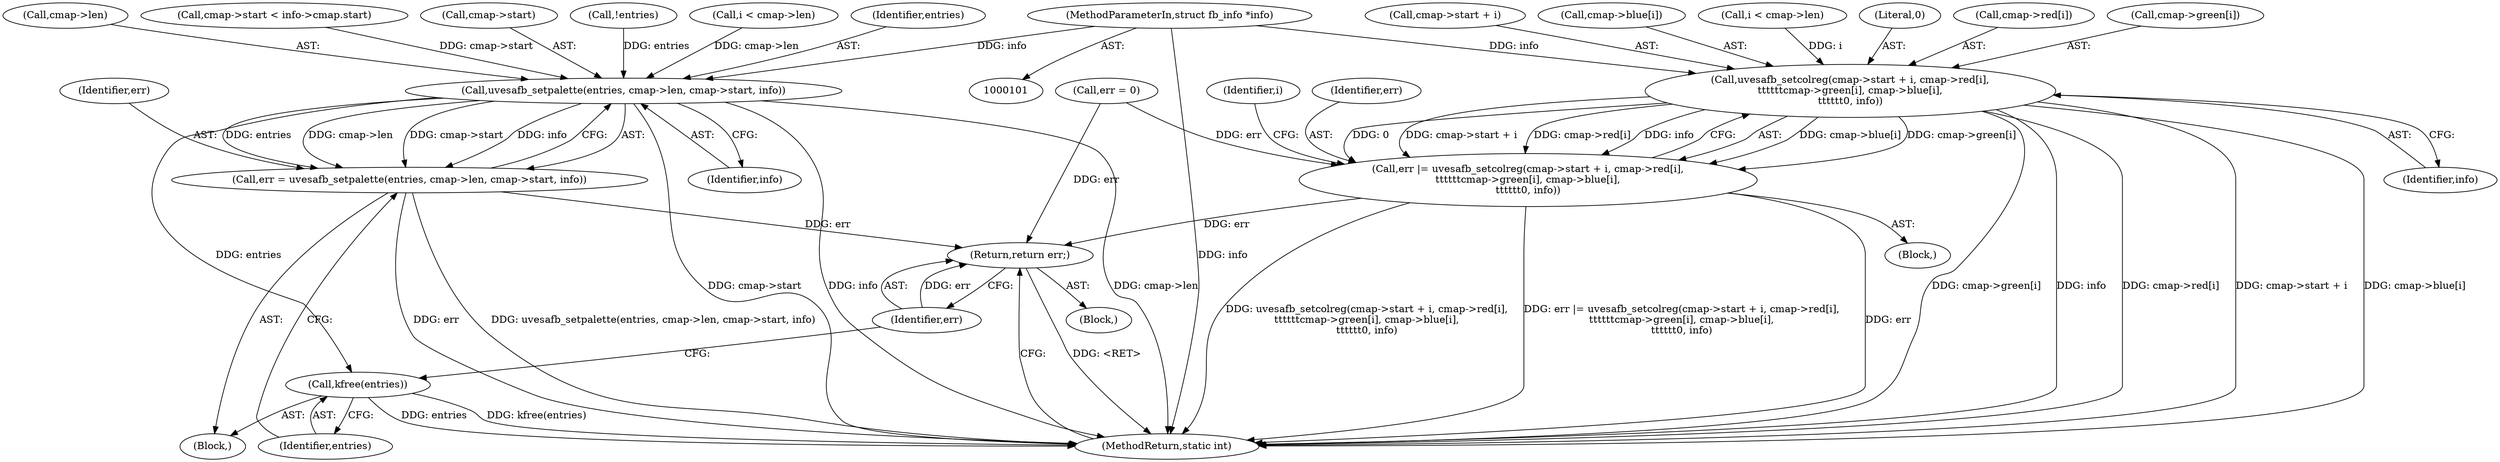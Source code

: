 digraph "0_linux_9f645bcc566a1e9f921bdae7528a01ced5bc3713@pointer" {
"1000103" [label="(MethodParameterIn,struct fb_info *info)"];
"1000235" [label="(Call,uvesafb_setpalette(entries, cmap->len, cmap->start, info))"];
"1000233" [label="(Call,err = uvesafb_setpalette(entries, cmap->len, cmap->start, info))"];
"1000285" [label="(Return,return err;)"];
"1000244" [label="(Call,kfree(entries))"];
"1000262" [label="(Call,uvesafb_setcolreg(cmap->start + i, cmap->red[i],\n\t\t\t\t\t\tcmap->green[i], cmap->blue[i],\n\t\t\t\t\t\t0, info))"];
"1000260" [label="(Call,err |= uvesafb_setcolreg(cmap->start + i, cmap->red[i],\n\t\t\t\t\t\tcmap->green[i], cmap->blue[i],\n\t\t\t\t\t\t0, info))"];
"1000260" [label="(Call,err |= uvesafb_setcolreg(cmap->start + i, cmap->red[i],\n\t\t\t\t\t\tcmap->green[i], cmap->blue[i],\n\t\t\t\t\t\t0, info))"];
"1000233" [label="(Call,err = uvesafb_setpalette(entries, cmap->len, cmap->start, info))"];
"1000259" [label="(Block,)"];
"1000240" [label="(Call,cmap->start)"];
"1000234" [label="(Identifier,err)"];
"1000268" [label="(Call,cmap->red[i])"];
"1000273" [label="(Call,cmap->green[i])"];
"1000263" [label="(Call,cmap->start + i)"];
"1000262" [label="(Call,uvesafb_setcolreg(cmap->start + i, cmap->red[i],\n\t\t\t\t\t\tcmap->green[i], cmap->blue[i],\n\t\t\t\t\t\t0, info))"];
"1000258" [label="(Identifier,i)"];
"1000287" [label="(MethodReturn,static int)"];
"1000104" [label="(Block,)"];
"1000278" [label="(Call,cmap->blue[i])"];
"1000284" [label="(Identifier,info)"];
"1000170" [label="(Call,!entries)"];
"1000252" [label="(Call,i < cmap->len)"];
"1000235" [label="(Call,uvesafb_setpalette(entries, cmap->len, cmap->start, info))"];
"1000114" [label="(Call,err = 0)"];
"1000125" [label="(Block,)"];
"1000244" [label="(Call,kfree(entries))"];
"1000179" [label="(Call,i < cmap->len)"];
"1000243" [label="(Identifier,info)"];
"1000103" [label="(MethodParameterIn,struct fb_info *info)"];
"1000286" [label="(Identifier,err)"];
"1000236" [label="(Identifier,entries)"];
"1000261" [label="(Identifier,err)"];
"1000237" [label="(Call,cmap->len)"];
"1000285" [label="(Return,return err;)"];
"1000283" [label="(Literal,0)"];
"1000147" [label="(Call,cmap->start < info->cmap.start)"];
"1000245" [label="(Identifier,entries)"];
"1000103" -> "1000101"  [label="AST: "];
"1000103" -> "1000287"  [label="DDG: info"];
"1000103" -> "1000235"  [label="DDG: info"];
"1000103" -> "1000262"  [label="DDG: info"];
"1000235" -> "1000233"  [label="AST: "];
"1000235" -> "1000243"  [label="CFG: "];
"1000236" -> "1000235"  [label="AST: "];
"1000237" -> "1000235"  [label="AST: "];
"1000240" -> "1000235"  [label="AST: "];
"1000243" -> "1000235"  [label="AST: "];
"1000233" -> "1000235"  [label="CFG: "];
"1000235" -> "1000287"  [label="DDG: cmap->len"];
"1000235" -> "1000287"  [label="DDG: cmap->start"];
"1000235" -> "1000287"  [label="DDG: info"];
"1000235" -> "1000233"  [label="DDG: entries"];
"1000235" -> "1000233"  [label="DDG: cmap->len"];
"1000235" -> "1000233"  [label="DDG: cmap->start"];
"1000235" -> "1000233"  [label="DDG: info"];
"1000170" -> "1000235"  [label="DDG: entries"];
"1000179" -> "1000235"  [label="DDG: cmap->len"];
"1000147" -> "1000235"  [label="DDG: cmap->start"];
"1000235" -> "1000244"  [label="DDG: entries"];
"1000233" -> "1000125"  [label="AST: "];
"1000234" -> "1000233"  [label="AST: "];
"1000245" -> "1000233"  [label="CFG: "];
"1000233" -> "1000287"  [label="DDG: uvesafb_setpalette(entries, cmap->len, cmap->start, info)"];
"1000233" -> "1000287"  [label="DDG: err"];
"1000233" -> "1000285"  [label="DDG: err"];
"1000285" -> "1000104"  [label="AST: "];
"1000285" -> "1000286"  [label="CFG: "];
"1000286" -> "1000285"  [label="AST: "];
"1000287" -> "1000285"  [label="CFG: "];
"1000285" -> "1000287"  [label="DDG: <RET>"];
"1000286" -> "1000285"  [label="DDG: err"];
"1000114" -> "1000285"  [label="DDG: err"];
"1000260" -> "1000285"  [label="DDG: err"];
"1000244" -> "1000125"  [label="AST: "];
"1000244" -> "1000245"  [label="CFG: "];
"1000245" -> "1000244"  [label="AST: "];
"1000286" -> "1000244"  [label="CFG: "];
"1000244" -> "1000287"  [label="DDG: kfree(entries)"];
"1000244" -> "1000287"  [label="DDG: entries"];
"1000262" -> "1000260"  [label="AST: "];
"1000262" -> "1000284"  [label="CFG: "];
"1000263" -> "1000262"  [label="AST: "];
"1000268" -> "1000262"  [label="AST: "];
"1000273" -> "1000262"  [label="AST: "];
"1000278" -> "1000262"  [label="AST: "];
"1000283" -> "1000262"  [label="AST: "];
"1000284" -> "1000262"  [label="AST: "];
"1000260" -> "1000262"  [label="CFG: "];
"1000262" -> "1000287"  [label="DDG: cmap->green[i]"];
"1000262" -> "1000287"  [label="DDG: info"];
"1000262" -> "1000287"  [label="DDG: cmap->red[i]"];
"1000262" -> "1000287"  [label="DDG: cmap->start + i"];
"1000262" -> "1000287"  [label="DDG: cmap->blue[i]"];
"1000262" -> "1000260"  [label="DDG: cmap->blue[i]"];
"1000262" -> "1000260"  [label="DDG: cmap->green[i]"];
"1000262" -> "1000260"  [label="DDG: 0"];
"1000262" -> "1000260"  [label="DDG: cmap->start + i"];
"1000262" -> "1000260"  [label="DDG: cmap->red[i]"];
"1000262" -> "1000260"  [label="DDG: info"];
"1000252" -> "1000262"  [label="DDG: i"];
"1000260" -> "1000259"  [label="AST: "];
"1000261" -> "1000260"  [label="AST: "];
"1000258" -> "1000260"  [label="CFG: "];
"1000260" -> "1000287"  [label="DDG: uvesafb_setcolreg(cmap->start + i, cmap->red[i],\n\t\t\t\t\t\tcmap->green[i], cmap->blue[i],\n\t\t\t\t\t\t0, info)"];
"1000260" -> "1000287"  [label="DDG: err |= uvesafb_setcolreg(cmap->start + i, cmap->red[i],\n\t\t\t\t\t\tcmap->green[i], cmap->blue[i],\n\t\t\t\t\t\t0, info)"];
"1000260" -> "1000287"  [label="DDG: err"];
"1000114" -> "1000260"  [label="DDG: err"];
}
